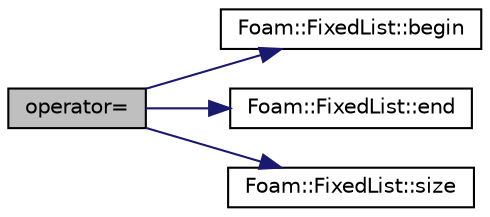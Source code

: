digraph "operator="
{
  bgcolor="transparent";
  edge [fontname="Helvetica",fontsize="10",labelfontname="Helvetica",labelfontsize="10"];
  node [fontname="Helvetica",fontsize="10",shape=record];
  rankdir="LR";
  Node1 [label="operator=",height=0.2,width=0.4,color="black", fillcolor="grey75", style="filled" fontcolor="black"];
  Node1 -> Node2 [color="midnightblue",fontsize="10",style="solid",fontname="Helvetica"];
  Node2 [label="Foam::FixedList::begin",height=0.2,width=0.4,color="black",URL="$classFoam_1_1FixedList.html#ac74d81294af3a341d666a3de37a0893f",tooltip="Return an iterator to begin traversing the FixedList. "];
  Node1 -> Node3 [color="midnightblue",fontsize="10",style="solid",fontname="Helvetica"];
  Node3 [label="Foam::FixedList::end",height=0.2,width=0.4,color="black",URL="$classFoam_1_1FixedList.html#a7568b866d0b985950287e4846f014f38",tooltip="Return an iterator to end traversing the FixedList. "];
  Node1 -> Node4 [color="midnightblue",fontsize="10",style="solid",fontname="Helvetica"];
  Node4 [label="Foam::FixedList::size",height=0.2,width=0.4,color="black",URL="$classFoam_1_1FixedList.html#a2b667158ffbfed205933b7ff75d56541",tooltip="Return the number of elements in the FixedList. "];
}
